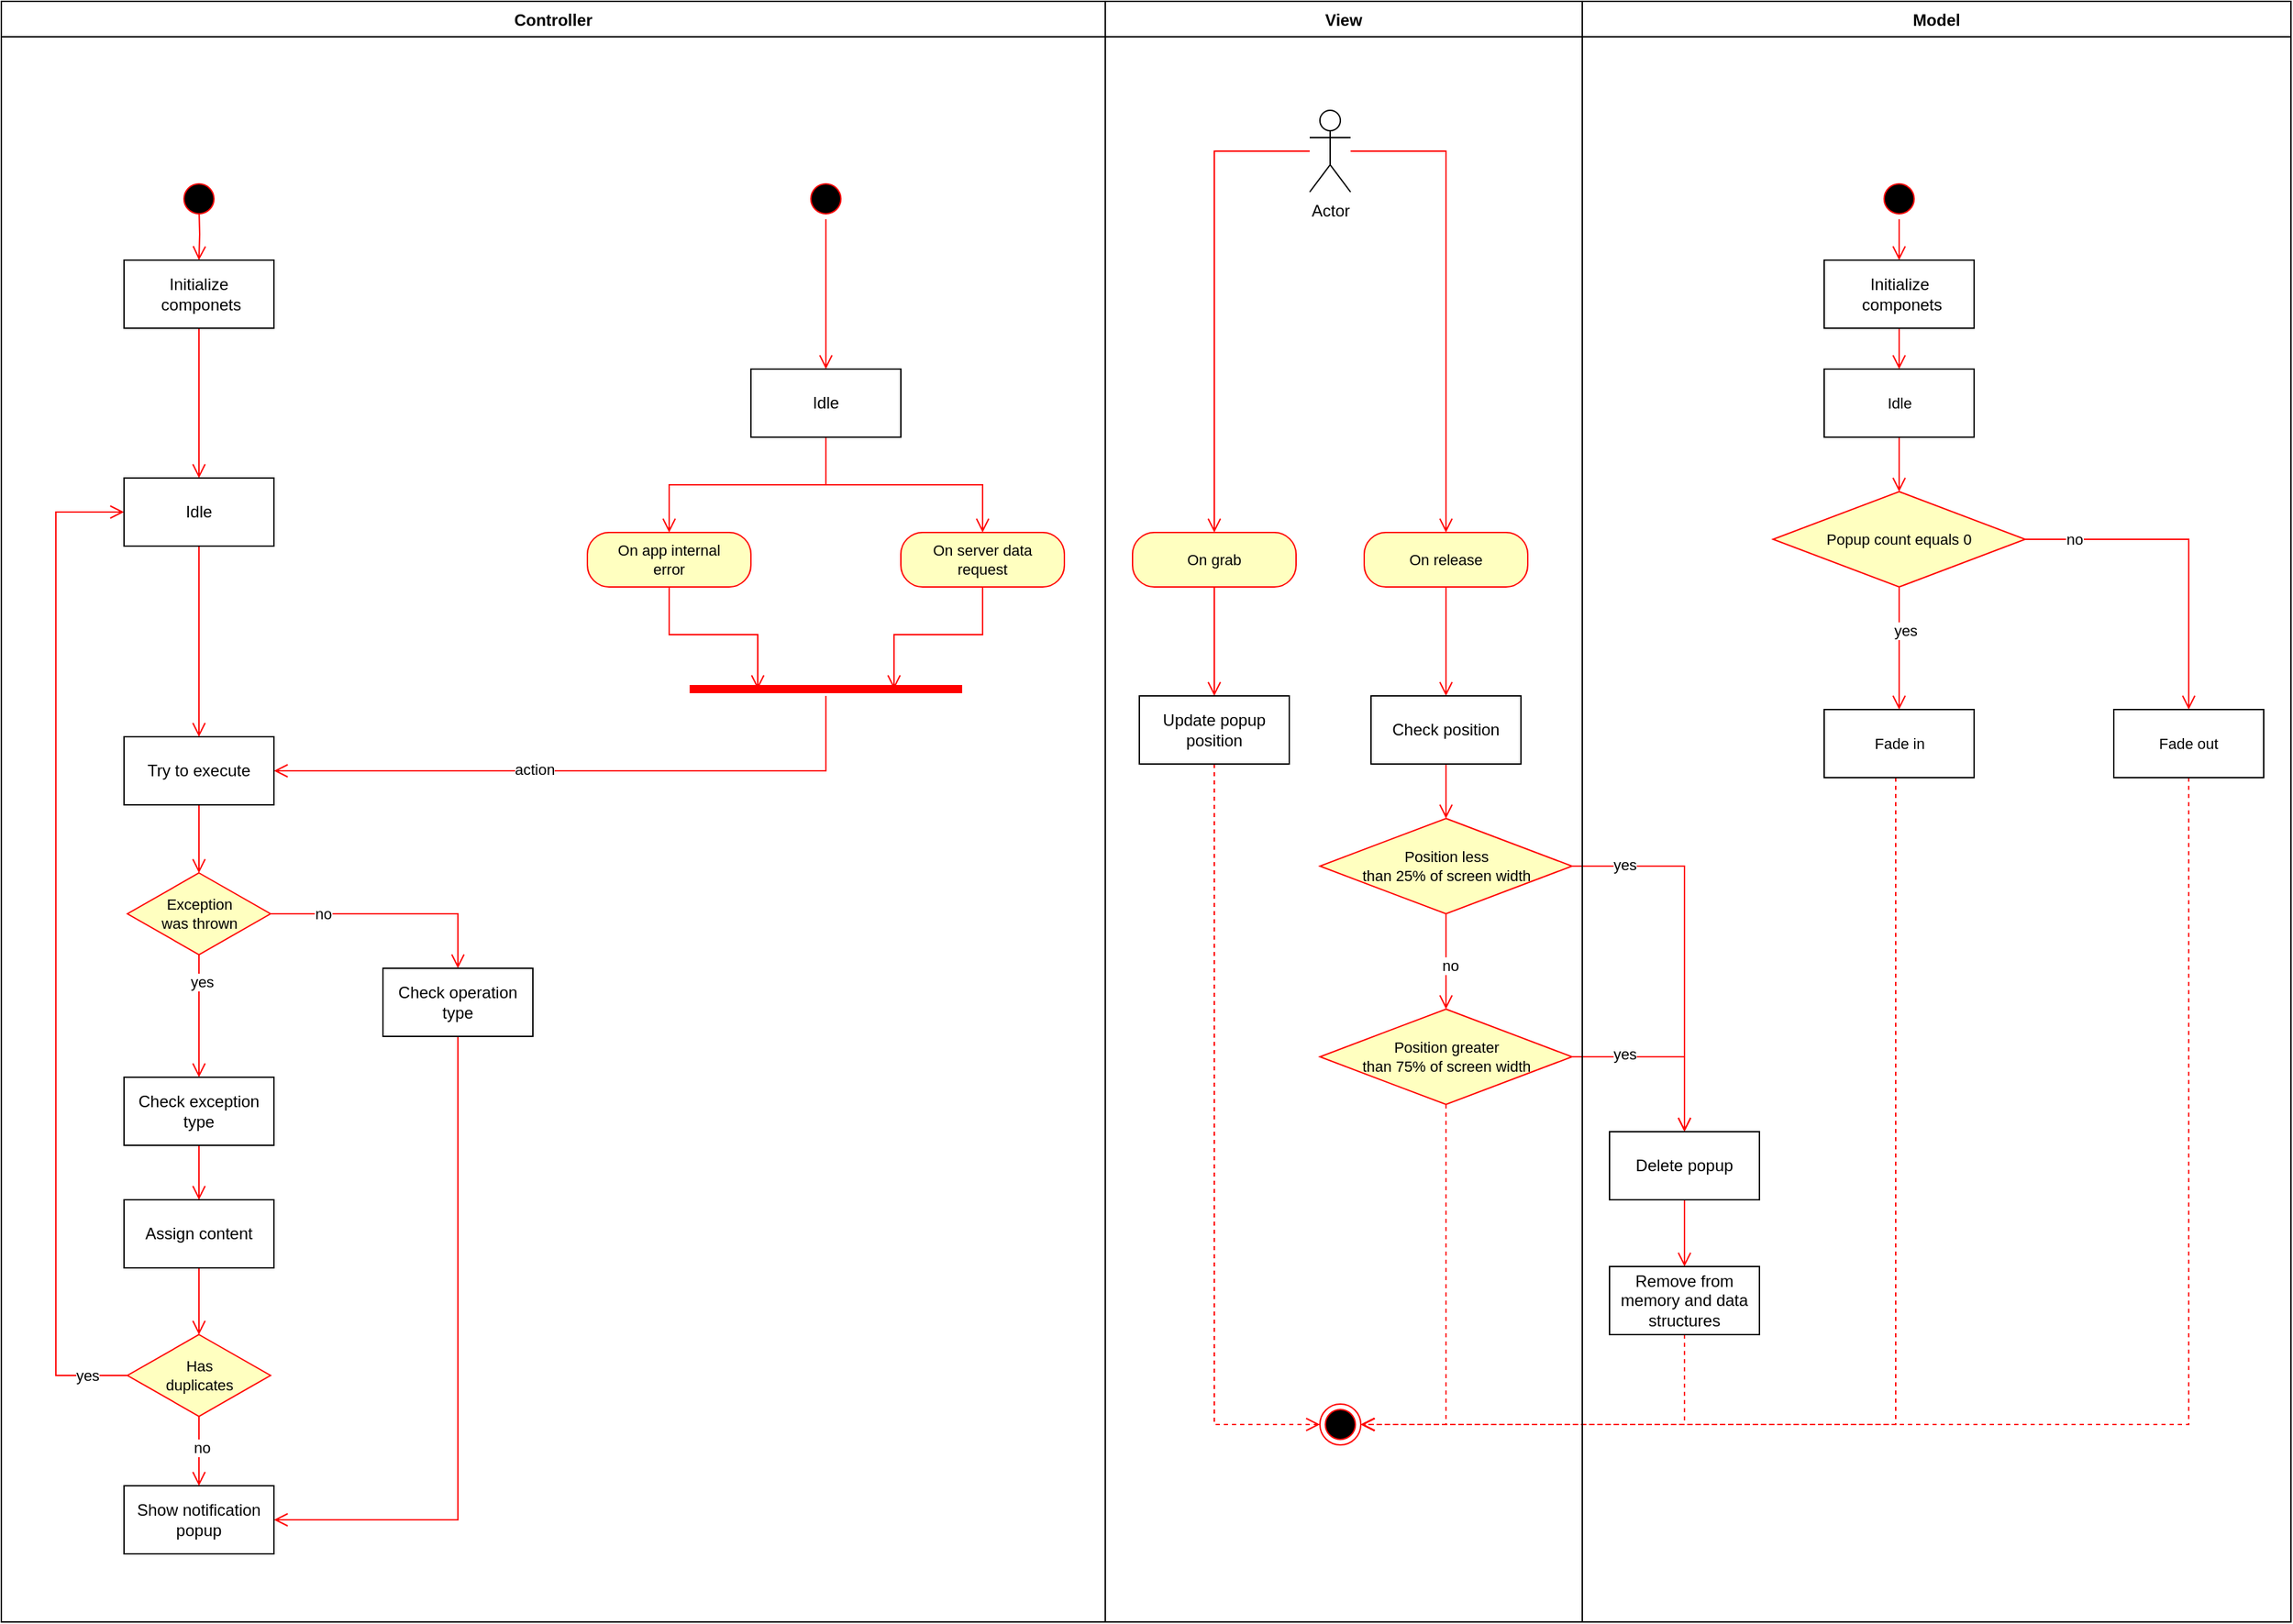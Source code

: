 <mxfile version="22.1.2" type="device">
  <diagram name="Page-1" id="SpH7Ef9KmvndMniA2Xw0">
    <mxGraphModel dx="2333" dy="1398" grid="1" gridSize="10" guides="1" tooltips="1" connect="1" arrows="1" fold="1" page="1" pageScale="1" pageWidth="827" pageHeight="1169" math="0" shadow="0">
      <root>
        <mxCell id="0" />
        <mxCell id="1" parent="0" />
        <mxCell id="DumxFftXzPIC7Ec6qIjO-24" style="edgeStyle=orthogonalEdgeStyle;shape=connector;rounded=0;orthogonalLoop=1;jettySize=auto;html=1;entryX=0.5;entryY=0;entryDx=0;entryDy=0;labelBackgroundColor=default;strokeColor=#ff0000;align=center;verticalAlign=bottom;fontFamily=Helvetica;fontSize=11;fontColor=default;endArrow=open;endSize=8;" parent="1" target="DumxFftXzPIC7Ec6qIjO-2" edge="1">
          <mxGeometry relative="1" as="geometry">
            <mxPoint x="185" y="280" as="sourcePoint" />
          </mxGeometry>
        </mxCell>
        <mxCell id="DumxFftXzPIC7Ec6qIjO-48" style="edgeStyle=orthogonalEdgeStyle;shape=connector;rounded=0;orthogonalLoop=1;jettySize=auto;html=1;entryX=0.5;entryY=0;entryDx=0;entryDy=0;labelBackgroundColor=default;strokeColor=#ff0000;align=center;verticalAlign=bottom;fontFamily=Helvetica;fontSize=11;fontColor=default;endArrow=open;endSize=8;" parent="1" source="DumxFftXzPIC7Ec6qIjO-2" target="DumxFftXzPIC7Ec6qIjO-46" edge="1">
          <mxGeometry relative="1" as="geometry" />
        </mxCell>
        <mxCell id="DumxFftXzPIC7Ec6qIjO-2" value="Initialize&lt;br&gt;&amp;nbsp;componets" style="html=1;whiteSpace=wrap;" parent="1" vertex="1">
          <mxGeometry x="130" y="320" width="110" height="50" as="geometry" />
        </mxCell>
        <mxCell id="DumxFftXzPIC7Ec6qIjO-9" style="shape=connector;rounded=0;orthogonalLoop=1;jettySize=auto;html=1;entryX=0.5;entryY=0;entryDx=0;entryDy=0;labelBackgroundColor=default;strokeColor=#ff0000;align=center;verticalAlign=bottom;fontFamily=Helvetica;fontSize=11;fontColor=default;endArrow=open;endSize=8;exitX=0.5;exitY=1;exitDx=0;exitDy=0;" parent="1" source="JYdMvG81v6fM7R-utKF4-14" target="DumxFftXzPIC7Ec6qIjO-7" edge="1">
          <mxGeometry relative="1" as="geometry">
            <mxPoint x="645" y="330" as="sourcePoint" />
          </mxGeometry>
        </mxCell>
        <mxCell id="DumxFftXzPIC7Ec6qIjO-58" style="edgeStyle=orthogonalEdgeStyle;shape=connector;rounded=0;orthogonalLoop=1;jettySize=auto;html=1;labelBackgroundColor=default;strokeColor=#ff0000;align=center;verticalAlign=bottom;fontFamily=Helvetica;fontSize=11;fontColor=default;endArrow=open;endSize=8;" parent="1" source="DumxFftXzPIC7Ec6qIjO-4" target="DumxFftXzPIC7Ec6qIjO-51" edge="1">
          <mxGeometry relative="1" as="geometry" />
        </mxCell>
        <mxCell id="DumxFftXzPIC7Ec6qIjO-60" style="edgeStyle=orthogonalEdgeStyle;shape=connector;rounded=0;orthogonalLoop=1;jettySize=auto;html=1;entryX=0.5;entryY=0;entryDx=0;entryDy=0;labelBackgroundColor=default;strokeColor=#ff0000;align=center;verticalAlign=bottom;fontFamily=Helvetica;fontSize=11;fontColor=default;endArrow=open;endSize=8;" parent="1" source="DumxFftXzPIC7Ec6qIjO-4" target="DumxFftXzPIC7Ec6qIjO-59" edge="1">
          <mxGeometry relative="1" as="geometry" />
        </mxCell>
        <mxCell id="DumxFftXzPIC7Ec6qIjO-4" value="Actor" style="shape=umlActor;verticalLabelPosition=bottom;verticalAlign=top;html=1;" parent="1" vertex="1">
          <mxGeometry x="1000" y="210" width="30" height="60" as="geometry" />
        </mxCell>
        <mxCell id="DumxFftXzPIC7Ec6qIjO-14" style="edgeStyle=orthogonalEdgeStyle;shape=connector;rounded=0;orthogonalLoop=1;jettySize=auto;html=1;entryX=0.5;entryY=0;entryDx=0;entryDy=0;labelBackgroundColor=default;strokeColor=#ff0000;align=center;verticalAlign=bottom;fontFamily=Helvetica;fontSize=11;fontColor=default;endArrow=open;endSize=8;" parent="1" source="DumxFftXzPIC7Ec6qIjO-7" target="DumxFftXzPIC7Ec6qIjO-12" edge="1">
          <mxGeometry relative="1" as="geometry" />
        </mxCell>
        <mxCell id="DumxFftXzPIC7Ec6qIjO-15" style="edgeStyle=orthogonalEdgeStyle;shape=connector;rounded=0;orthogonalLoop=1;jettySize=auto;html=1;labelBackgroundColor=default;strokeColor=#ff0000;align=center;verticalAlign=bottom;fontFamily=Helvetica;fontSize=11;fontColor=default;endArrow=open;endSize=8;" parent="1" source="DumxFftXzPIC7Ec6qIjO-7" target="DumxFftXzPIC7Ec6qIjO-10" edge="1">
          <mxGeometry relative="1" as="geometry" />
        </mxCell>
        <mxCell id="DumxFftXzPIC7Ec6qIjO-7" value="Idle" style="html=1;whiteSpace=wrap;" parent="1" vertex="1">
          <mxGeometry x="590" y="400" width="110" height="50" as="geometry" />
        </mxCell>
        <mxCell id="DumxFftXzPIC7Ec6qIjO-10" value="On server data&lt;br&gt;request" style="rounded=1;whiteSpace=wrap;html=1;arcSize=40;fontColor=#000000;fillColor=#ffffc0;strokeColor=#ff0000;fontFamily=Helvetica;fontSize=11;" parent="1" vertex="1">
          <mxGeometry x="700" y="520" width="120" height="40" as="geometry" />
        </mxCell>
        <mxCell id="DumxFftXzPIC7Ec6qIjO-12" value="On app internal&lt;br&gt;error" style="rounded=1;whiteSpace=wrap;html=1;arcSize=40;fontColor=#000000;fillColor=#ffffc0;strokeColor=#ff0000;fontFamily=Helvetica;fontSize=11;" parent="1" vertex="1">
          <mxGeometry x="470" y="520" width="120" height="40" as="geometry" />
        </mxCell>
        <mxCell id="DumxFftXzPIC7Ec6qIjO-21" style="edgeStyle=orthogonalEdgeStyle;shape=connector;rounded=0;orthogonalLoop=1;jettySize=auto;html=1;entryX=1;entryY=0.5;entryDx=0;entryDy=0;labelBackgroundColor=default;strokeColor=#ff0000;align=center;verticalAlign=bottom;fontFamily=Helvetica;fontSize=11;fontColor=default;endArrow=open;endSize=8;" parent="1" source="DumxFftXzPIC7Ec6qIjO-16" target="DumxFftXzPIC7Ec6qIjO-20" edge="1">
          <mxGeometry relative="1" as="geometry">
            <Array as="points">
              <mxPoint x="645" y="695" />
            </Array>
          </mxGeometry>
        </mxCell>
        <mxCell id="DumxFftXzPIC7Ec6qIjO-22" value="action" style="edgeLabel;html=1;align=center;verticalAlign=middle;resizable=0;points=[];fontSize=11;fontFamily=Helvetica;fontColor=default;" parent="DumxFftXzPIC7Ec6qIjO-21" vertex="1" connectable="0">
          <mxGeometry x="0.17" y="-1" relative="1" as="geometry">
            <mxPoint as="offset" />
          </mxGeometry>
        </mxCell>
        <mxCell id="DumxFftXzPIC7Ec6qIjO-16" value="" style="shape=line;html=1;strokeWidth=6;strokeColor=#ff0000;fontFamily=Helvetica;fontSize=11;fontColor=default;" parent="1" vertex="1">
          <mxGeometry x="545" y="630" width="200" height="10" as="geometry" />
        </mxCell>
        <mxCell id="DumxFftXzPIC7Ec6qIjO-18" style="edgeStyle=orthogonalEdgeStyle;shape=connector;rounded=0;orthogonalLoop=1;jettySize=auto;html=1;entryX=0.25;entryY=0.5;entryDx=0;entryDy=0;entryPerimeter=0;labelBackgroundColor=default;strokeColor=#ff0000;align=center;verticalAlign=bottom;fontFamily=Helvetica;fontSize=11;fontColor=default;endArrow=open;endSize=8;" parent="1" source="DumxFftXzPIC7Ec6qIjO-12" target="DumxFftXzPIC7Ec6qIjO-16" edge="1">
          <mxGeometry relative="1" as="geometry" />
        </mxCell>
        <mxCell id="DumxFftXzPIC7Ec6qIjO-19" style="edgeStyle=orthogonalEdgeStyle;shape=connector;rounded=0;orthogonalLoop=1;jettySize=auto;html=1;entryX=0.75;entryY=0.5;entryDx=0;entryDy=0;entryPerimeter=0;labelBackgroundColor=default;strokeColor=#ff0000;align=center;verticalAlign=bottom;fontFamily=Helvetica;fontSize=11;fontColor=default;endArrow=open;endSize=8;" parent="1" source="DumxFftXzPIC7Ec6qIjO-10" target="DumxFftXzPIC7Ec6qIjO-16" edge="1">
          <mxGeometry relative="1" as="geometry" />
        </mxCell>
        <mxCell id="DumxFftXzPIC7Ec6qIjO-28" style="edgeStyle=orthogonalEdgeStyle;shape=connector;rounded=0;orthogonalLoop=1;jettySize=auto;html=1;entryX=0.5;entryY=0;entryDx=0;entryDy=0;labelBackgroundColor=default;strokeColor=#ff0000;align=center;verticalAlign=bottom;fontFamily=Helvetica;fontSize=11;fontColor=default;endArrow=open;endSize=8;" parent="1" source="DumxFftXzPIC7Ec6qIjO-20" target="DumxFftXzPIC7Ec6qIjO-25" edge="1">
          <mxGeometry relative="1" as="geometry" />
        </mxCell>
        <mxCell id="DumxFftXzPIC7Ec6qIjO-20" value="Try to execute" style="html=1;whiteSpace=wrap;" parent="1" vertex="1">
          <mxGeometry x="130" y="670" width="110" height="50" as="geometry" />
        </mxCell>
        <mxCell id="DumxFftXzPIC7Ec6qIjO-30" style="edgeStyle=orthogonalEdgeStyle;shape=connector;rounded=0;orthogonalLoop=1;jettySize=auto;html=1;entryX=0.5;entryY=0;entryDx=0;entryDy=0;labelBackgroundColor=default;strokeColor=#ff0000;align=center;verticalAlign=bottom;fontFamily=Helvetica;fontSize=11;fontColor=default;endArrow=open;endSize=8;" parent="1" source="DumxFftXzPIC7Ec6qIjO-25" target="DumxFftXzPIC7Ec6qIjO-29" edge="1">
          <mxGeometry relative="1" as="geometry" />
        </mxCell>
        <mxCell id="DumxFftXzPIC7Ec6qIjO-31" value="no" style="edgeLabel;html=1;align=center;verticalAlign=middle;resizable=0;points=[];fontSize=11;fontFamily=Helvetica;fontColor=default;" parent="DumxFftXzPIC7Ec6qIjO-30" vertex="1" connectable="0">
          <mxGeometry x="-0.568" relative="1" as="geometry">
            <mxPoint as="offset" />
          </mxGeometry>
        </mxCell>
        <mxCell id="DumxFftXzPIC7Ec6qIjO-37" style="edgeStyle=orthogonalEdgeStyle;shape=connector;rounded=0;orthogonalLoop=1;jettySize=auto;html=1;entryX=0.5;entryY=0;entryDx=0;entryDy=0;labelBackgroundColor=default;strokeColor=#ff0000;align=center;verticalAlign=bottom;fontFamily=Helvetica;fontSize=11;fontColor=default;endArrow=open;endSize=8;" parent="1" source="DumxFftXzPIC7Ec6qIjO-25" target="DumxFftXzPIC7Ec6qIjO-34" edge="1">
          <mxGeometry relative="1" as="geometry" />
        </mxCell>
        <mxCell id="DumxFftXzPIC7Ec6qIjO-40" value="yes" style="edgeLabel;html=1;align=center;verticalAlign=middle;resizable=0;points=[];fontSize=11;fontFamily=Helvetica;fontColor=default;" parent="DumxFftXzPIC7Ec6qIjO-37" vertex="1" connectable="0">
          <mxGeometry x="-0.565" y="2" relative="1" as="geometry">
            <mxPoint as="offset" />
          </mxGeometry>
        </mxCell>
        <mxCell id="DumxFftXzPIC7Ec6qIjO-25" value="Exception&lt;br&gt;was thrown" style="rhombus;whiteSpace=wrap;html=1;fontColor=#000000;fillColor=#ffffc0;strokeColor=#ff0000;fontFamily=Helvetica;fontSize=11;" parent="1" vertex="1">
          <mxGeometry x="132.5" y="770" width="105" height="60" as="geometry" />
        </mxCell>
        <mxCell id="DumxFftXzPIC7Ec6qIjO-45" style="edgeStyle=orthogonalEdgeStyle;shape=connector;rounded=0;orthogonalLoop=1;jettySize=auto;html=1;entryX=1;entryY=0.5;entryDx=0;entryDy=0;labelBackgroundColor=default;strokeColor=#ff0000;align=center;verticalAlign=bottom;fontFamily=Helvetica;fontSize=11;fontColor=default;endArrow=open;endSize=8;" parent="1" source="DumxFftXzPIC7Ec6qIjO-29" target="DumxFftXzPIC7Ec6qIjO-32" edge="1">
          <mxGeometry relative="1" as="geometry">
            <Array as="points">
              <mxPoint x="375" y="1245" />
            </Array>
          </mxGeometry>
        </mxCell>
        <mxCell id="DumxFftXzPIC7Ec6qIjO-29" value="Check operation&lt;br&gt;type" style="html=1;whiteSpace=wrap;" parent="1" vertex="1">
          <mxGeometry x="320" y="840" width="110" height="50" as="geometry" />
        </mxCell>
        <mxCell id="DumxFftXzPIC7Ec6qIjO-32" value="Show notification&lt;br&gt;popup" style="html=1;whiteSpace=wrap;" parent="1" vertex="1">
          <mxGeometry x="130" y="1220" width="110" height="50" as="geometry" />
        </mxCell>
        <mxCell id="DumxFftXzPIC7Ec6qIjO-38" style="edgeStyle=orthogonalEdgeStyle;shape=connector;rounded=0;orthogonalLoop=1;jettySize=auto;html=1;entryX=0.5;entryY=0;entryDx=0;entryDy=0;labelBackgroundColor=default;strokeColor=#ff0000;align=center;verticalAlign=bottom;fontFamily=Helvetica;fontSize=11;fontColor=default;endArrow=open;endSize=8;" parent="1" source="DumxFftXzPIC7Ec6qIjO-34" target="DumxFftXzPIC7Ec6qIjO-35" edge="1">
          <mxGeometry relative="1" as="geometry" />
        </mxCell>
        <mxCell id="DumxFftXzPIC7Ec6qIjO-34" value="Check exception&lt;br&gt;type" style="html=1;whiteSpace=wrap;" parent="1" vertex="1">
          <mxGeometry x="130" y="920" width="110" height="50" as="geometry" />
        </mxCell>
        <mxCell id="DumxFftXzPIC7Ec6qIjO-42" style="edgeStyle=orthogonalEdgeStyle;shape=connector;rounded=0;orthogonalLoop=1;jettySize=auto;html=1;entryX=0.5;entryY=0;entryDx=0;entryDy=0;labelBackgroundColor=default;strokeColor=#ff0000;align=center;verticalAlign=bottom;fontFamily=Helvetica;fontSize=11;fontColor=default;endArrow=open;endSize=8;" parent="1" source="DumxFftXzPIC7Ec6qIjO-35" target="DumxFftXzPIC7Ec6qIjO-41" edge="1">
          <mxGeometry relative="1" as="geometry" />
        </mxCell>
        <mxCell id="DumxFftXzPIC7Ec6qIjO-35" value="Assign content" style="html=1;whiteSpace=wrap;" parent="1" vertex="1">
          <mxGeometry x="130" y="1010" width="110" height="50" as="geometry" />
        </mxCell>
        <mxCell id="DumxFftXzPIC7Ec6qIjO-43" style="edgeStyle=orthogonalEdgeStyle;shape=connector;rounded=0;orthogonalLoop=1;jettySize=auto;html=1;entryX=0.5;entryY=0;entryDx=0;entryDy=0;labelBackgroundColor=default;strokeColor=#ff0000;align=center;verticalAlign=bottom;fontFamily=Helvetica;fontSize=11;fontColor=default;endArrow=open;endSize=8;" parent="1" source="DumxFftXzPIC7Ec6qIjO-41" target="DumxFftXzPIC7Ec6qIjO-32" edge="1">
          <mxGeometry relative="1" as="geometry" />
        </mxCell>
        <mxCell id="DumxFftXzPIC7Ec6qIjO-44" value="no" style="edgeLabel;html=1;align=center;verticalAlign=middle;resizable=0;points=[];fontSize=11;fontFamily=Helvetica;fontColor=default;" parent="DumxFftXzPIC7Ec6qIjO-43" vertex="1" connectable="0">
          <mxGeometry x="-0.12" y="2" relative="1" as="geometry">
            <mxPoint as="offset" />
          </mxGeometry>
        </mxCell>
        <mxCell id="DumxFftXzPIC7Ec6qIjO-49" style="edgeStyle=orthogonalEdgeStyle;shape=connector;rounded=0;orthogonalLoop=1;jettySize=auto;html=1;entryX=0;entryY=0.5;entryDx=0;entryDy=0;labelBackgroundColor=default;strokeColor=#ff0000;align=center;verticalAlign=bottom;fontFamily=Helvetica;fontSize=11;fontColor=default;endArrow=open;endSize=8;" parent="1" source="DumxFftXzPIC7Ec6qIjO-41" target="DumxFftXzPIC7Ec6qIjO-46" edge="1">
          <mxGeometry relative="1" as="geometry">
            <Array as="points">
              <mxPoint x="80" y="1139" />
              <mxPoint x="80" y="505" />
            </Array>
          </mxGeometry>
        </mxCell>
        <mxCell id="DumxFftXzPIC7Ec6qIjO-50" value="yes" style="edgeLabel;html=1;align=center;verticalAlign=middle;resizable=0;points=[];fontSize=11;fontFamily=Helvetica;fontColor=default;" parent="DumxFftXzPIC7Ec6qIjO-49" vertex="1" connectable="0">
          <mxGeometry x="-0.923" y="2" relative="1" as="geometry">
            <mxPoint x="-1" y="-2" as="offset" />
          </mxGeometry>
        </mxCell>
        <mxCell id="DumxFftXzPIC7Ec6qIjO-41" value="Has&lt;br&gt;duplicates" style="rhombus;whiteSpace=wrap;html=1;fontColor=#000000;fillColor=#ffffc0;strokeColor=#ff0000;fontFamily=Helvetica;fontSize=11;" parent="1" vertex="1">
          <mxGeometry x="132.5" y="1109" width="105" height="60" as="geometry" />
        </mxCell>
        <mxCell id="DumxFftXzPIC7Ec6qIjO-47" style="edgeStyle=orthogonalEdgeStyle;shape=connector;rounded=0;orthogonalLoop=1;jettySize=auto;html=1;entryX=0.5;entryY=0;entryDx=0;entryDy=0;labelBackgroundColor=default;strokeColor=#ff0000;align=center;verticalAlign=bottom;fontFamily=Helvetica;fontSize=11;fontColor=default;endArrow=open;endSize=8;" parent="1" source="DumxFftXzPIC7Ec6qIjO-46" target="DumxFftXzPIC7Ec6qIjO-20" edge="1">
          <mxGeometry relative="1" as="geometry" />
        </mxCell>
        <mxCell id="DumxFftXzPIC7Ec6qIjO-46" value="Idle" style="html=1;whiteSpace=wrap;" parent="1" vertex="1">
          <mxGeometry x="130" y="480" width="110" height="50" as="geometry" />
        </mxCell>
        <mxCell id="DumxFftXzPIC7Ec6qIjO-62" style="edgeStyle=orthogonalEdgeStyle;shape=connector;rounded=0;orthogonalLoop=1;jettySize=auto;html=1;entryX=0.5;entryY=0;entryDx=0;entryDy=0;labelBackgroundColor=default;strokeColor=#ff0000;align=center;verticalAlign=bottom;fontFamily=Helvetica;fontSize=11;fontColor=default;endArrow=open;endSize=8;" parent="1" source="DumxFftXzPIC7Ec6qIjO-51" target="DumxFftXzPIC7Ec6qIjO-61" edge="1">
          <mxGeometry relative="1" as="geometry" />
        </mxCell>
        <mxCell id="DumxFftXzPIC7Ec6qIjO-51" value="On grab" style="rounded=1;whiteSpace=wrap;html=1;arcSize=40;fontColor=#000000;fillColor=#ffffc0;strokeColor=#ff0000;fontFamily=Helvetica;fontSize=11;" parent="1" vertex="1">
          <mxGeometry x="870" y="520" width="120" height="40" as="geometry" />
        </mxCell>
        <mxCell id="DumxFftXzPIC7Ec6qIjO-82" style="edgeStyle=orthogonalEdgeStyle;shape=connector;rounded=0;orthogonalLoop=1;jettySize=auto;html=1;entryX=0.5;entryY=0;entryDx=0;entryDy=0;labelBackgroundColor=default;strokeColor=#ff0000;align=center;verticalAlign=bottom;fontFamily=Helvetica;fontSize=11;fontColor=default;endArrow=open;endSize=8;" parent="1" source="DumxFftXzPIC7Ec6qIjO-59" target="DumxFftXzPIC7Ec6qIjO-63" edge="1">
          <mxGeometry relative="1" as="geometry" />
        </mxCell>
        <mxCell id="DumxFftXzPIC7Ec6qIjO-59" value="On release" style="rounded=1;whiteSpace=wrap;html=1;arcSize=40;fontColor=#000000;fillColor=#ffffc0;strokeColor=#ff0000;fontFamily=Helvetica;fontSize=11;" parent="1" vertex="1">
          <mxGeometry x="1040" y="520" width="120" height="40" as="geometry" />
        </mxCell>
        <mxCell id="DumxFftXzPIC7Ec6qIjO-87" style="edgeStyle=orthogonalEdgeStyle;shape=connector;rounded=0;orthogonalLoop=1;jettySize=auto;html=1;entryX=0;entryY=0.5;entryDx=0;entryDy=0;labelBackgroundColor=default;strokeColor=#ff0000;align=center;verticalAlign=bottom;fontFamily=Helvetica;fontSize=11;fontColor=default;endArrow=open;endSize=8;dashed=1;" parent="1" source="DumxFftXzPIC7Ec6qIjO-61" target="DumxFftXzPIC7Ec6qIjO-84" edge="1">
          <mxGeometry relative="1" as="geometry">
            <Array as="points">
              <mxPoint x="930" y="1175" />
            </Array>
          </mxGeometry>
        </mxCell>
        <mxCell id="DumxFftXzPIC7Ec6qIjO-61" value="Update popup&lt;br&gt;position" style="html=1;whiteSpace=wrap;" parent="1" vertex="1">
          <mxGeometry x="875" y="640" width="110" height="50" as="geometry" />
        </mxCell>
        <mxCell id="DumxFftXzPIC7Ec6qIjO-83" style="edgeStyle=orthogonalEdgeStyle;shape=connector;rounded=0;orthogonalLoop=1;jettySize=auto;html=1;entryX=0.5;entryY=0;entryDx=0;entryDy=0;labelBackgroundColor=default;strokeColor=#ff0000;align=center;verticalAlign=bottom;fontFamily=Helvetica;fontSize=11;fontColor=default;endArrow=open;endSize=8;" parent="1" source="DumxFftXzPIC7Ec6qIjO-63" target="DumxFftXzPIC7Ec6qIjO-69" edge="1">
          <mxGeometry relative="1" as="geometry" />
        </mxCell>
        <mxCell id="DumxFftXzPIC7Ec6qIjO-63" value="Check position" style="html=1;whiteSpace=wrap;" parent="1" vertex="1">
          <mxGeometry x="1045" y="640" width="110" height="50" as="geometry" />
        </mxCell>
        <mxCell id="DumxFftXzPIC7Ec6qIjO-71" style="edgeStyle=orthogonalEdgeStyle;shape=connector;rounded=0;orthogonalLoop=1;jettySize=auto;html=1;entryX=0.5;entryY=0;entryDx=0;entryDy=0;labelBackgroundColor=default;strokeColor=#ff0000;align=center;verticalAlign=bottom;fontFamily=Helvetica;fontSize=11;fontColor=default;endArrow=open;endSize=8;" parent="1" source="DumxFftXzPIC7Ec6qIjO-69" target="DumxFftXzPIC7Ec6qIjO-70" edge="1">
          <mxGeometry relative="1" as="geometry" />
        </mxCell>
        <mxCell id="DumxFftXzPIC7Ec6qIjO-72" value="no" style="edgeLabel;html=1;align=center;verticalAlign=middle;resizable=0;points=[];fontSize=11;fontFamily=Helvetica;fontColor=default;" parent="DumxFftXzPIC7Ec6qIjO-71" vertex="1" connectable="0">
          <mxGeometry x="0.092" y="3" relative="1" as="geometry">
            <mxPoint as="offset" />
          </mxGeometry>
        </mxCell>
        <mxCell id="DumxFftXzPIC7Ec6qIjO-77" style="edgeStyle=orthogonalEdgeStyle;shape=connector;rounded=0;orthogonalLoop=1;jettySize=auto;html=1;entryX=0.5;entryY=0;entryDx=0;entryDy=0;labelBackgroundColor=default;strokeColor=#ff0000;align=center;verticalAlign=bottom;fontFamily=Helvetica;fontSize=11;fontColor=default;endArrow=open;endSize=8;" parent="1" source="DumxFftXzPIC7Ec6qIjO-69" target="DumxFftXzPIC7Ec6qIjO-75" edge="1">
          <mxGeometry relative="1" as="geometry" />
        </mxCell>
        <mxCell id="DumxFftXzPIC7Ec6qIjO-78" value="yes" style="edgeLabel;html=1;align=center;verticalAlign=middle;resizable=0;points=[];fontSize=11;fontFamily=Helvetica;fontColor=default;" parent="DumxFftXzPIC7Ec6qIjO-77" vertex="1" connectable="0">
          <mxGeometry x="-0.724" y="1" relative="1" as="geometry">
            <mxPoint as="offset" />
          </mxGeometry>
        </mxCell>
        <mxCell id="DumxFftXzPIC7Ec6qIjO-69" value="Position less&lt;br&gt;than 25% of screen width" style="rhombus;whiteSpace=wrap;html=1;fontColor=#000000;fillColor=#ffffc0;strokeColor=#ff0000;fontFamily=Helvetica;fontSize=11;" parent="1" vertex="1">
          <mxGeometry x="1007.5" y="730" width="185" height="70" as="geometry" />
        </mxCell>
        <mxCell id="DumxFftXzPIC7Ec6qIjO-76" style="edgeStyle=orthogonalEdgeStyle;shape=connector;rounded=0;orthogonalLoop=1;jettySize=auto;html=1;entryX=0.5;entryY=0;entryDx=0;entryDy=0;labelBackgroundColor=default;strokeColor=#ff0000;align=center;verticalAlign=bottom;fontFamily=Helvetica;fontSize=11;fontColor=default;endArrow=open;endSize=8;" parent="1" source="DumxFftXzPIC7Ec6qIjO-70" target="DumxFftXzPIC7Ec6qIjO-75" edge="1">
          <mxGeometry relative="1" as="geometry" />
        </mxCell>
        <mxCell id="DumxFftXzPIC7Ec6qIjO-79" value="yes" style="edgeLabel;html=1;align=center;verticalAlign=middle;resizable=0;points=[];fontSize=11;fontFamily=Helvetica;fontColor=default;" parent="DumxFftXzPIC7Ec6qIjO-76" vertex="1" connectable="0">
          <mxGeometry x="-0.443" y="2" relative="1" as="geometry">
            <mxPoint as="offset" />
          </mxGeometry>
        </mxCell>
        <mxCell id="DumxFftXzPIC7Ec6qIjO-85" style="edgeStyle=orthogonalEdgeStyle;shape=connector;rounded=0;orthogonalLoop=1;jettySize=auto;html=1;entryX=1;entryY=0.5;entryDx=0;entryDy=0;labelBackgroundColor=default;strokeColor=#ff0000;align=center;verticalAlign=bottom;fontFamily=Helvetica;fontSize=11;fontColor=default;endArrow=open;endSize=8;dashed=1;" parent="1" source="DumxFftXzPIC7Ec6qIjO-70" target="DumxFftXzPIC7Ec6qIjO-84" edge="1">
          <mxGeometry relative="1" as="geometry" />
        </mxCell>
        <mxCell id="DumxFftXzPIC7Ec6qIjO-70" value="Position greater&lt;br&gt;than 75% of screen width" style="rhombus;whiteSpace=wrap;html=1;fontColor=#000000;fillColor=#ffffc0;strokeColor=#ff0000;fontFamily=Helvetica;fontSize=11;" parent="1" vertex="1">
          <mxGeometry x="1007.5" y="870" width="185" height="70" as="geometry" />
        </mxCell>
        <mxCell id="DumxFftXzPIC7Ec6qIjO-81" style="edgeStyle=orthogonalEdgeStyle;shape=connector;rounded=0;orthogonalLoop=1;jettySize=auto;html=1;entryX=0.5;entryY=0;entryDx=0;entryDy=0;labelBackgroundColor=default;strokeColor=#ff0000;align=center;verticalAlign=bottom;fontFamily=Helvetica;fontSize=11;fontColor=default;endArrow=open;endSize=8;" parent="1" source="DumxFftXzPIC7Ec6qIjO-75" target="DumxFftXzPIC7Ec6qIjO-80" edge="1">
          <mxGeometry relative="1" as="geometry" />
        </mxCell>
        <mxCell id="DumxFftXzPIC7Ec6qIjO-75" value="Delete popup" style="html=1;whiteSpace=wrap;" parent="1" vertex="1">
          <mxGeometry x="1220" y="960" width="110" height="50" as="geometry" />
        </mxCell>
        <mxCell id="DumxFftXzPIC7Ec6qIjO-86" style="edgeStyle=orthogonalEdgeStyle;shape=connector;rounded=0;orthogonalLoop=1;jettySize=auto;html=1;entryX=1;entryY=0.5;entryDx=0;entryDy=0;labelBackgroundColor=default;strokeColor=#ff0000;align=center;verticalAlign=bottom;fontFamily=Helvetica;fontSize=11;fontColor=default;endArrow=open;endSize=8;dashed=1;" parent="1" source="DumxFftXzPIC7Ec6qIjO-80" target="DumxFftXzPIC7Ec6qIjO-84" edge="1">
          <mxGeometry relative="1" as="geometry">
            <Array as="points">
              <mxPoint x="1275" y="1175" />
            </Array>
          </mxGeometry>
        </mxCell>
        <mxCell id="DumxFftXzPIC7Ec6qIjO-80" value="Remove from memory and data structures" style="html=1;whiteSpace=wrap;" parent="1" vertex="1">
          <mxGeometry x="1220" y="1059" width="110" height="50" as="geometry" />
        </mxCell>
        <mxCell id="DumxFftXzPIC7Ec6qIjO-84" value="" style="ellipse;html=1;shape=endState;fillColor=#000000;strokeColor=#ff0000;fontFamily=Helvetica;fontSize=11;fontColor=default;" parent="1" vertex="1">
          <mxGeometry x="1007.5" y="1160" width="30" height="30" as="geometry" />
        </mxCell>
        <mxCell id="JYdMvG81v6fM7R-utKF4-11" style="edgeStyle=orthogonalEdgeStyle;shape=connector;rounded=0;orthogonalLoop=1;jettySize=auto;html=1;entryX=0.5;entryY=0;entryDx=0;entryDy=0;labelBackgroundColor=default;strokeColor=#ff0000;align=center;verticalAlign=bottom;fontFamily=Helvetica;fontSize=11;fontColor=default;endArrow=open;endSize=8;" parent="1" source="DumxFftXzPIC7Ec6qIjO-88" target="JYdMvG81v6fM7R-utKF4-10" edge="1">
          <mxGeometry relative="1" as="geometry" />
        </mxCell>
        <mxCell id="DumxFftXzPIC7Ec6qIjO-88" value="" style="ellipse;html=1;shape=startState;fillColor=#000000;strokeColor=#ff0000;fontFamily=Helvetica;fontSize=11;fontColor=default;" parent="1" vertex="1">
          <mxGeometry x="1417.5" y="260" width="30" height="30" as="geometry" />
        </mxCell>
        <mxCell id="DumxFftXzPIC7Ec6qIjO-90" value="" style="ellipse;html=1;shape=startState;fillColor=#000000;strokeColor=#ff0000;fontFamily=Helvetica;fontSize=11;fontColor=default;" parent="1" vertex="1">
          <mxGeometry x="170" y="260" width="30" height="30" as="geometry" />
        </mxCell>
        <mxCell id="JYdMvG81v6fM7R-utKF4-13" style="edgeStyle=orthogonalEdgeStyle;shape=connector;rounded=0;orthogonalLoop=1;jettySize=auto;html=1;entryX=0.5;entryY=0;entryDx=0;entryDy=0;labelBackgroundColor=default;strokeColor=#ff0000;align=center;verticalAlign=bottom;fontFamily=Helvetica;fontSize=11;fontColor=default;endArrow=open;endSize=8;" parent="1" source="DumxFftXzPIC7Ec6qIjO-91" target="DumxFftXzPIC7Ec6qIjO-96" edge="1">
          <mxGeometry relative="1" as="geometry" />
        </mxCell>
        <mxCell id="DumxFftXzPIC7Ec6qIjO-91" value="Idle" style="html=1;whiteSpace=wrap;fontFamily=Helvetica;fontSize=11;fontColor=default;" parent="1" vertex="1">
          <mxGeometry x="1377.5" y="400" width="110" height="50" as="geometry" />
        </mxCell>
        <mxCell id="JYdMvG81v6fM7R-utKF4-3" style="edgeStyle=orthogonalEdgeStyle;shape=connector;rounded=0;orthogonalLoop=1;jettySize=auto;html=1;labelBackgroundColor=default;strokeColor=#ff0000;align=center;verticalAlign=bottom;fontFamily=Helvetica;fontSize=11;fontColor=default;endArrow=open;endSize=8;" parent="1" source="DumxFftXzPIC7Ec6qIjO-96" target="JYdMvG81v6fM7R-utKF4-1" edge="1">
          <mxGeometry relative="1" as="geometry" />
        </mxCell>
        <mxCell id="JYdMvG81v6fM7R-utKF4-5" value="yes" style="edgeLabel;html=1;align=center;verticalAlign=middle;resizable=0;points=[];fontSize=11;fontFamily=Helvetica;fontColor=default;" parent="JYdMvG81v6fM7R-utKF4-3" vertex="1" connectable="0">
          <mxGeometry x="-0.284" y="4" relative="1" as="geometry">
            <mxPoint as="offset" />
          </mxGeometry>
        </mxCell>
        <mxCell id="JYdMvG81v6fM7R-utKF4-4" style="edgeStyle=orthogonalEdgeStyle;shape=connector;rounded=0;orthogonalLoop=1;jettySize=auto;html=1;entryX=0.5;entryY=0;entryDx=0;entryDy=0;labelBackgroundColor=default;strokeColor=#ff0000;align=center;verticalAlign=bottom;fontFamily=Helvetica;fontSize=11;fontColor=default;endArrow=open;endSize=8;" parent="1" source="DumxFftXzPIC7Ec6qIjO-96" target="JYdMvG81v6fM7R-utKF4-2" edge="1">
          <mxGeometry relative="1" as="geometry" />
        </mxCell>
        <mxCell id="JYdMvG81v6fM7R-utKF4-6" value="no" style="edgeLabel;html=1;align=center;verticalAlign=middle;resizable=0;points=[];fontSize=11;fontFamily=Helvetica;fontColor=default;" parent="JYdMvG81v6fM7R-utKF4-4" vertex="1" connectable="0">
          <mxGeometry x="-0.711" relative="1" as="geometry">
            <mxPoint as="offset" />
          </mxGeometry>
        </mxCell>
        <mxCell id="DumxFftXzPIC7Ec6qIjO-96" value="Popup count equals 0" style="rhombus;whiteSpace=wrap;html=1;fontColor=#000000;fillColor=#ffffc0;strokeColor=#ff0000;fontFamily=Helvetica;fontSize=11;" parent="1" vertex="1">
          <mxGeometry x="1340" y="490" width="185" height="70" as="geometry" />
        </mxCell>
        <mxCell id="JYdMvG81v6fM7R-utKF4-8" style="edgeStyle=orthogonalEdgeStyle;shape=connector;rounded=0;orthogonalLoop=1;jettySize=auto;html=1;entryX=1;entryY=0.5;entryDx=0;entryDy=0;labelBackgroundColor=default;strokeColor=#ff0000;align=center;verticalAlign=bottom;fontFamily=Helvetica;fontSize=11;fontColor=default;endArrow=open;endSize=8;dashed=1;" parent="1" source="JYdMvG81v6fM7R-utKF4-1" target="DumxFftXzPIC7Ec6qIjO-84" edge="1">
          <mxGeometry relative="1" as="geometry">
            <Array as="points">
              <mxPoint x="1430" y="1175" />
            </Array>
          </mxGeometry>
        </mxCell>
        <mxCell id="JYdMvG81v6fM7R-utKF4-1" value="Fade in" style="html=1;whiteSpace=wrap;fontFamily=Helvetica;fontSize=11;fontColor=default;" parent="1" vertex="1">
          <mxGeometry x="1377.5" y="650" width="110" height="50" as="geometry" />
        </mxCell>
        <mxCell id="JYdMvG81v6fM7R-utKF4-9" style="edgeStyle=orthogonalEdgeStyle;shape=connector;rounded=0;orthogonalLoop=1;jettySize=auto;html=1;entryX=1;entryY=0.5;entryDx=0;entryDy=0;labelBackgroundColor=default;strokeColor=#ff0000;align=center;verticalAlign=bottom;fontFamily=Helvetica;fontSize=11;fontColor=default;endArrow=open;endSize=8;dashed=1;" parent="1" source="JYdMvG81v6fM7R-utKF4-2" target="DumxFftXzPIC7Ec6qIjO-84" edge="1">
          <mxGeometry relative="1" as="geometry">
            <Array as="points">
              <mxPoint x="1645" y="1175" />
            </Array>
          </mxGeometry>
        </mxCell>
        <mxCell id="JYdMvG81v6fM7R-utKF4-2" value="Fade out" style="html=1;whiteSpace=wrap;fontFamily=Helvetica;fontSize=11;fontColor=default;" parent="1" vertex="1">
          <mxGeometry x="1590" y="650" width="110" height="50" as="geometry" />
        </mxCell>
        <mxCell id="JYdMvG81v6fM7R-utKF4-12" style="edgeStyle=orthogonalEdgeStyle;shape=connector;rounded=0;orthogonalLoop=1;jettySize=auto;html=1;entryX=0.5;entryY=0;entryDx=0;entryDy=0;labelBackgroundColor=default;strokeColor=#ff0000;align=center;verticalAlign=bottom;fontFamily=Helvetica;fontSize=11;fontColor=default;endArrow=open;endSize=8;" parent="1" source="JYdMvG81v6fM7R-utKF4-10" target="DumxFftXzPIC7Ec6qIjO-91" edge="1">
          <mxGeometry relative="1" as="geometry" />
        </mxCell>
        <mxCell id="JYdMvG81v6fM7R-utKF4-10" value="Initialize&lt;br&gt;&amp;nbsp;componets" style="html=1;whiteSpace=wrap;" parent="1" vertex="1">
          <mxGeometry x="1377.5" y="320" width="110" height="50" as="geometry" />
        </mxCell>
        <mxCell id="JYdMvG81v6fM7R-utKF4-14" value="" style="ellipse;html=1;shape=startState;fillColor=#000000;strokeColor=#ff0000;fontFamily=Helvetica;fontSize=11;fontColor=default;" parent="1" vertex="1">
          <mxGeometry x="630" y="260" width="30" height="30" as="geometry" />
        </mxCell>
        <mxCell id="SsXuInyld1jYXqLh_oan-1" value="Controller" style="swimlane;fontStyle=1;align=center;verticalAlign=top;childLayout=stackLayout;horizontal=1;startSize=26;horizontalStack=0;resizeParent=1;resizeParentMax=0;resizeLast=0;collapsible=1;marginBottom=0;whiteSpace=wrap;html=1;" vertex="1" parent="1">
          <mxGeometry x="40" y="130" width="810" height="1190" as="geometry" />
        </mxCell>
        <mxCell id="SsXuInyld1jYXqLh_oan-2" value="Model" style="swimlane;fontStyle=1;align=center;verticalAlign=top;childLayout=stackLayout;horizontal=1;startSize=26;horizontalStack=0;resizeParent=1;resizeParentMax=0;resizeLast=0;collapsible=1;marginBottom=0;whiteSpace=wrap;html=1;" vertex="1" parent="1">
          <mxGeometry x="1200" y="130" width="520" height="1190" as="geometry" />
        </mxCell>
        <mxCell id="SsXuInyld1jYXqLh_oan-3" value="View" style="swimlane;fontStyle=1;align=center;verticalAlign=top;childLayout=stackLayout;horizontal=1;startSize=26;horizontalStack=0;resizeParent=1;resizeParentMax=0;resizeLast=0;collapsible=1;marginBottom=0;whiteSpace=wrap;html=1;" vertex="1" parent="1">
          <mxGeometry x="850" y="130" width="350" height="1190" as="geometry" />
        </mxCell>
      </root>
    </mxGraphModel>
  </diagram>
</mxfile>
